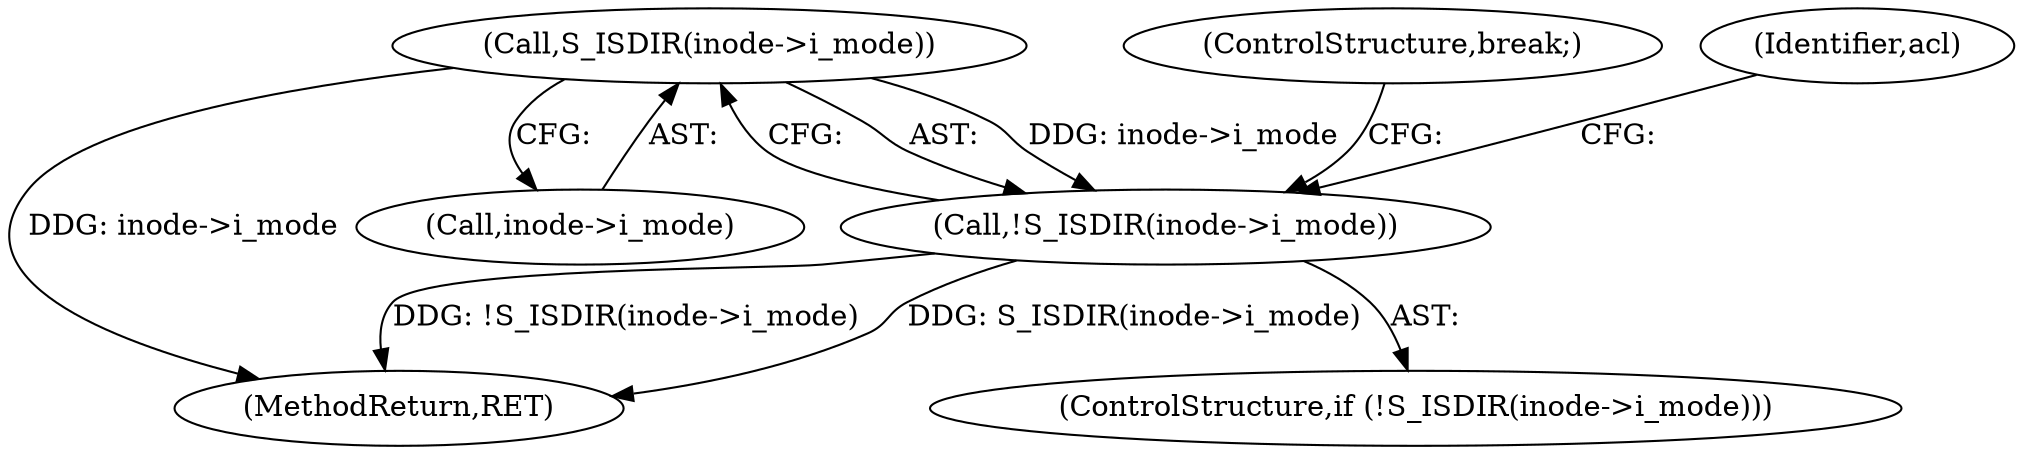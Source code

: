 digraph "0_linux_073931017b49d9458aa351605b43a7e34598caef_2@pointer" {
"1000162" [label="(Call,S_ISDIR(inode->i_mode))"];
"1000161" [label="(Call,!S_ISDIR(inode->i_mode))"];
"1000172" [label="(ControlStructure,break;)"];
"1000214" [label="(MethodReturn,RET)"];
"1000160" [label="(ControlStructure,if (!S_ISDIR(inode->i_mode)))"];
"1000163" [label="(Call,inode->i_mode)"];
"1000168" [label="(Identifier,acl)"];
"1000162" [label="(Call,S_ISDIR(inode->i_mode))"];
"1000161" [label="(Call,!S_ISDIR(inode->i_mode))"];
"1000162" -> "1000161"  [label="AST: "];
"1000162" -> "1000163"  [label="CFG: "];
"1000163" -> "1000162"  [label="AST: "];
"1000161" -> "1000162"  [label="CFG: "];
"1000162" -> "1000214"  [label="DDG: inode->i_mode"];
"1000162" -> "1000161"  [label="DDG: inode->i_mode"];
"1000161" -> "1000160"  [label="AST: "];
"1000168" -> "1000161"  [label="CFG: "];
"1000172" -> "1000161"  [label="CFG: "];
"1000161" -> "1000214"  [label="DDG: S_ISDIR(inode->i_mode)"];
"1000161" -> "1000214"  [label="DDG: !S_ISDIR(inode->i_mode)"];
}
